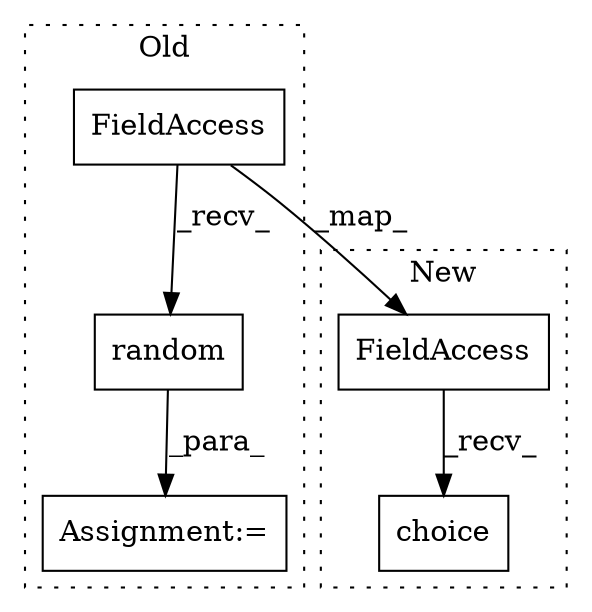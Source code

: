 digraph G {
subgraph cluster0 {
1 [label="random" a="32" s="42574" l="8" shape="box"];
3 [label="Assignment:=" a="7" s="42560" l="1" shape="box"];
5 [label="FieldAccess" a="22" s="42561" l="12" shape="box"];
label = "Old";
style="dotted";
}
subgraph cluster1 {
2 [label="choice" a="32" s="42781,42798" l="7,1" shape="box"];
4 [label="FieldAccess" a="22" s="42768" l="12" shape="box"];
label = "New";
style="dotted";
}
1 -> 3 [label="_para_"];
4 -> 2 [label="_recv_"];
5 -> 4 [label="_map_"];
5 -> 1 [label="_recv_"];
}